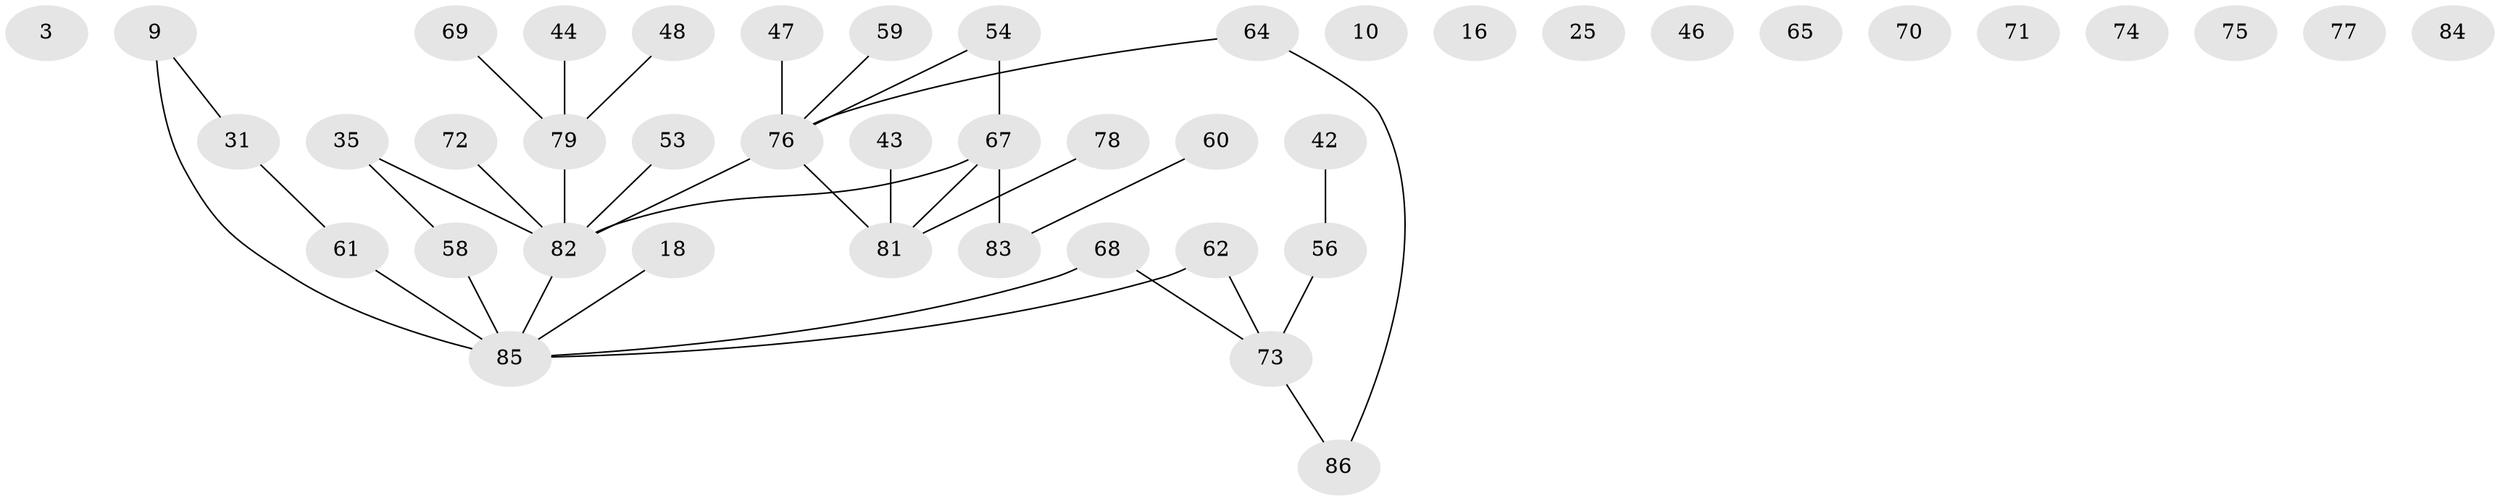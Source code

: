 // original degree distribution, {2: 0.26744186046511625, 0: 0.12790697674418605, 3: 0.23255813953488372, 1: 0.2558139534883721, 4: 0.05813953488372093, 5: 0.046511627906976744, 6: 0.011627906976744186}
// Generated by graph-tools (version 1.1) at 2025/42/03/04/25 21:42:22]
// undirected, 43 vertices, 36 edges
graph export_dot {
graph [start="1"]
  node [color=gray90,style=filled];
  3;
  9;
  10;
  16;
  18;
  25;
  31 [super="+13"];
  35;
  42 [super="+32"];
  43;
  44;
  46;
  47;
  48;
  53 [super="+34"];
  54;
  56;
  58;
  59;
  60;
  61;
  62;
  64 [super="+51"];
  65;
  67 [super="+39"];
  68;
  69;
  70 [super="+19"];
  71;
  72 [super="+49"];
  73 [super="+4"];
  74;
  75;
  76 [super="+15+1+17+12+41"];
  77;
  78;
  79 [super="+63"];
  81 [super="+37"];
  82 [super="+40+55+38+57+27+80+45+50"];
  83;
  84;
  85 [super="+52+66"];
  86;
  9 -- 85 [weight=2];
  9 -- 31;
  18 -- 85;
  31 -- 61;
  35 -- 58;
  35 -- 82;
  42 -- 56;
  43 -- 81;
  44 -- 79;
  47 -- 76;
  48 -- 79;
  53 -- 82 [weight=2];
  54 -- 76;
  54 -- 67;
  56 -- 73;
  58 -- 85;
  59 -- 76;
  60 -- 83;
  61 -- 85 [weight=2];
  62 -- 73;
  62 -- 85;
  64 -- 86;
  64 -- 76;
  67 -- 81;
  67 -- 82;
  67 -- 83;
  68 -- 73;
  68 -- 85;
  69 -- 79;
  72 -- 82 [weight=2];
  73 -- 86;
  76 -- 82 [weight=2];
  76 -- 81;
  78 -- 81;
  79 -- 82 [weight=3];
  82 -- 85 [weight=2];
}
